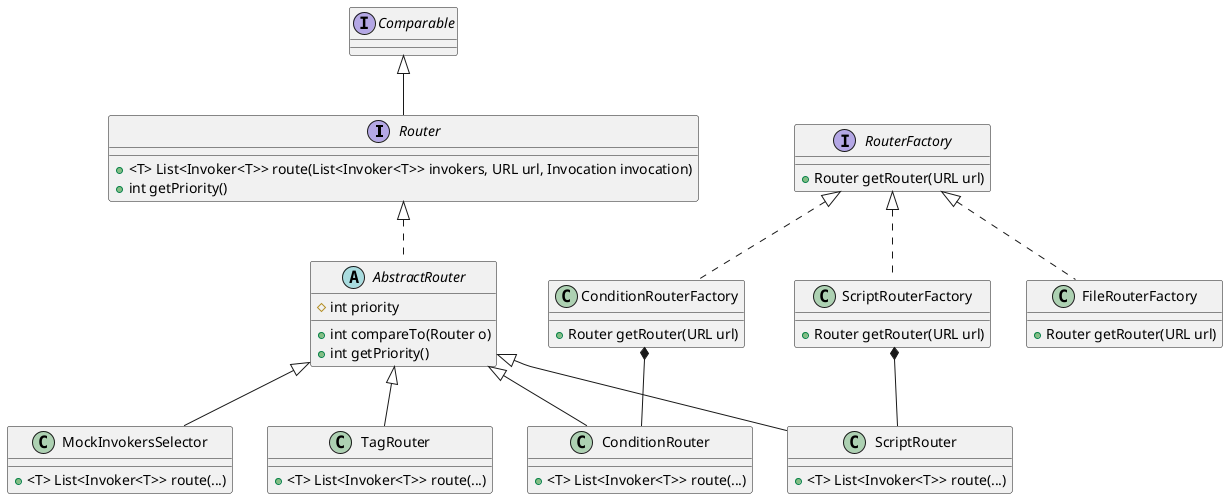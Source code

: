 @startuml

interface Router extends Comparable {
    + <T> List<Invoker<T>> route(List<Invoker<T>> invokers, URL url, Invocation invocation)
    + int getPriority()
}

abstract class AbstractRouter implements Router {
    # int priority
    + int compareTo(Router o)
    + int getPriority()
}

class ConditionRouter extends AbstractRouter {
    + <T> List<Invoker<T>> route(...)
}

class ScriptRouter extends AbstractRouter {
    + <T> List<Invoker<T>> route(...)
}

class TagRouter extends AbstractRouter {
    + <T> List<Invoker<T>> route(...)
}

class MockInvokersSelector extends AbstractRouter {
    + <T> List<Invoker<T>> route(...)
}

interface RouterFactory {
    + Router getRouter(URL url)
}

class ConditionRouterFactory implements RouterFactory {
    + Router getRouter(URL url)
}

class ScriptRouterFactory implements RouterFactory {
    + Router getRouter(URL url)
}

class FileRouterFactory implements RouterFactory {
    + Router getRouter(URL url)
}

ConditionRouterFactory *-- ConditionRouter
ScriptRouterFactory *-- ScriptRouter

@enduml